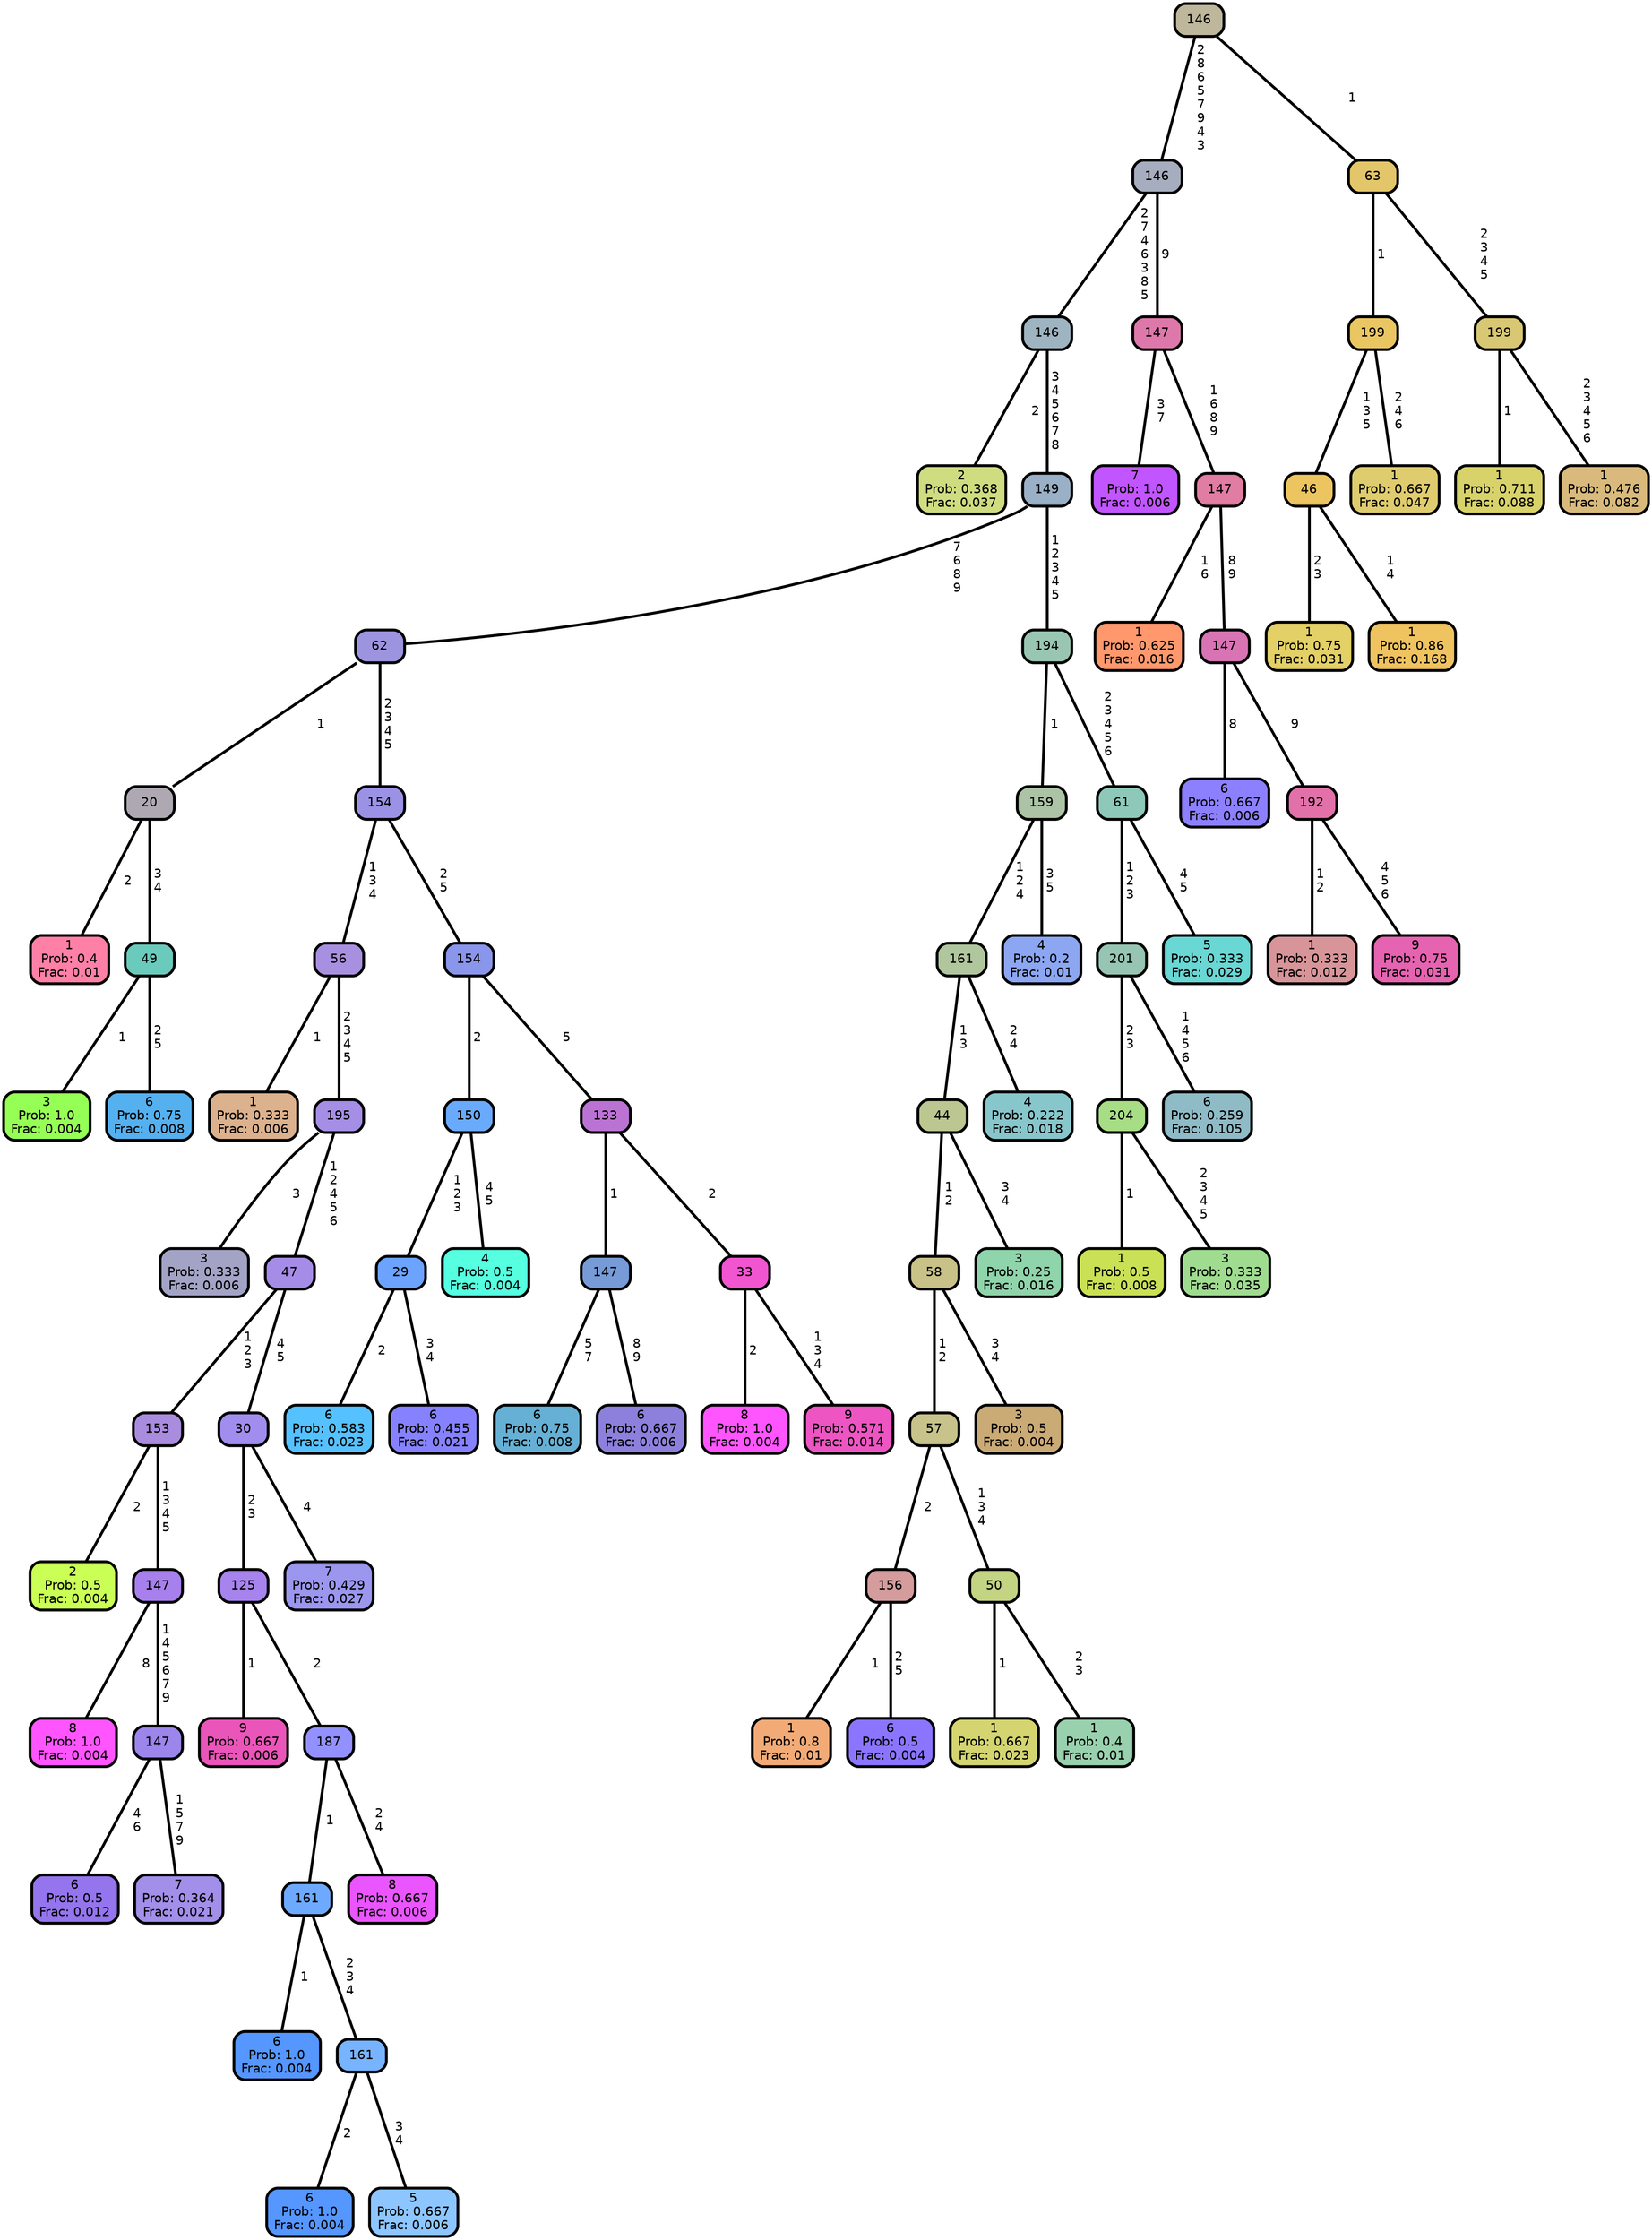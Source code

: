 graph Tree {
node [shape=box, style="filled, rounded",color="black",penwidth="3",fontcolor="black",                 fontname=helvetica] ;
graph [ranksep="0 equally", splines=straight,                 bgcolor=transparent, dpi=200] ;
edge [fontname=helvetica, color=black] ;
0 [label="2
Prob: 0.368
Frac: 0.037", fillcolor="#cfdc80"] ;
1 [label="146", fillcolor="#9eb4c1"] ;
2 [label="1
Prob: 0.4
Frac: 0.01", fillcolor="#ff80a6"] ;
3 [label="20", fillcolor="#aea8b2"] ;
4 [label="3
Prob: 1.0
Frac: 0.004", fillcolor="#96ff55"] ;
5 [label="49", fillcolor="#6acabc"] ;
6 [label="6
Prob: 0.75
Frac: 0.008", fillcolor="#55b0ef"] ;
7 [label="62", fillcolor="#9d94e0"] ;
8 [label="1
Prob: 0.333
Frac: 0.006", fillcolor="#dcb18d"] ;
9 [label="56", fillcolor="#a890e0"] ;
10 [label="3
Prob: 0.333
Frac: 0.006", fillcolor="#a3a3c6"] ;
11 [label="195", fillcolor="#a58ee5"] ;
12 [label="2
Prob: 0.5
Frac: 0.004", fillcolor="#caff55"] ;
13 [label="153", fillcolor="#aa8cde"] ;
14 [label="8
Prob: 1.0
Frac: 0.004", fillcolor="#ff55ff"] ;
15 [label="147", fillcolor="#a780ed"] ;
16 [label="6
Prob: 0.5
Frac: 0.012", fillcolor="#9575ed"] ;
17 [label="147", fillcolor="#9c86eb"] ;
18 [label="7
Prob: 0.364
Frac: 0.021", fillcolor="#a18fe9"] ;
19 [label="47", fillcolor="#a58de7"] ;
20 [label="9
Prob: 0.667
Frac: 0.006", fillcolor="#ea55b9"] ;
21 [label="125", fillcolor="#a783ee"] ;
22 [label="6
Prob: 1.0
Frac: 0.004", fillcolor="#5596ff"] ;
23 [label="161", fillcolor="#6daaff"] ;
24 [label="6
Prob: 1.0
Frac: 0.004", fillcolor="#5596ff"] ;
25 [label="161", fillcolor="#77b3ff"] ;
26 [label="5
Prob: 0.667
Frac: 0.006", fillcolor="#8dc6ff"] ;
27 [label="187", fillcolor="#9291ff"] ;
28 [label="8
Prob: 0.667
Frac: 0.006", fillcolor="#ea55ff"] ;
29 [label="30", fillcolor="#a18dee"] ;
30 [label="7
Prob: 0.429
Frac: 0.027", fillcolor="#9b96ee"] ;
31 [label="154", fillcolor="#9b92e5"] ;
32 [label="6
Prob: 0.583
Frac: 0.023", fillcolor="#55c1ff"] ;
33 [label="29", fillcolor="#6ca3ff"] ;
34 [label="6
Prob: 0.455
Frac: 0.021", fillcolor="#8682ff"] ;
35 [label="150", fillcolor="#6aaafc"] ;
36 [label="4
Prob: 0.5
Frac: 0.004", fillcolor="#55ffe0"] ;
37 [label="154", fillcolor="#8a95ec"] ;
38 [label="6
Prob: 0.75
Frac: 0.008", fillcolor="#65b0d4"] ;
39 [label="147", fillcolor="#769bd7"] ;
40 [label="6
Prob: 0.667
Frac: 0.006", fillcolor="#8d80dc"] ;
41 [label="133", fillcolor="#bb73d3"] ;
42 [label="8
Prob: 1.0
Frac: 0.004", fillcolor="#ff55ff"] ;
43 [label="33", fillcolor="#f155d0"] ;
44 [label="9
Prob: 0.571
Frac: 0.014", fillcolor="#ed55c3"] ;
45 [label="149", fillcolor="#9ab0c6"] ;
46 [label="1
Prob: 0.8
Frac: 0.01", fillcolor="#f2ab77"] ;
47 [label="156", fillcolor="#d59c9d"] ;
48 [label="6
Prob: 0.5
Frac: 0.004", fillcolor="#8b75ff"] ;
49 [label="57", fillcolor="#c8c38a"] ;
50 [label="1
Prob: 0.667
Frac: 0.023", fillcolor="#d4d570"] ;
51 [label="50", fillcolor="#c3d482"] ;
52 [label="1
Prob: 0.4
Frac: 0.01", fillcolor="#99d1ae"] ;
53 [label="58", fillcolor="#c8c188"] ;
54 [label="3
Prob: 0.5
Frac: 0.004", fillcolor="#caaa75"] ;
55 [label="44", fillcolor="#bbc690"] ;
56 [label="3
Prob: 0.25
Frac: 0.016", fillcolor="#8fd4aa"] ;
57 [label="161", fillcolor="#b0c69d"] ;
58 [label="4
Prob: 0.222
Frac: 0.018", fillcolor="#87c6cb"] ;
59 [label="159", fillcolor="#acc3a5"] ;
60 [label="4
Prob: 0.2
Frac: 0.01", fillcolor="#8ca6f2"] ;
61 [label="194", fillcolor="#99c6b2"] ;
62 [label="1
Prob: 0.5
Frac: 0.008", fillcolor="#cae055"] ;
63 [label="204", fillcolor="#a7dd85"] ;
64 [label="3
Prob: 0.333
Frac: 0.035", fillcolor="#9fdc90"] ;
65 [label="201", fillcolor="#96c5b4"] ;
66 [label="6
Prob: 0.259
Frac: 0.105", fillcolor="#8fbbc7"] ;
67 [label="61", fillcolor="#8ec8b9"] ;
68 [label="5
Prob: 0.333
Frac: 0.029", fillcolor="#69d7d4"] ;
69 [label="146", fillcolor="#a6adbe"] ;
70 [label="7
Prob: 1.0
Frac: 0.006", fillcolor="#c155ff"] ;
71 [label="147", fillcolor="#de78aa"] ;
72 [label="1
Prob: 0.625
Frac: 0.016", fillcolor="#ff986d"] ;
73 [label="147", fillcolor="#e17ca2"] ;
74 [label="6
Prob: 0.667
Frac: 0.006", fillcolor="#8d80ff"] ;
75 [label="147", fillcolor="#d873b4"] ;
76 [label="1
Prob: 0.333
Frac: 0.012", fillcolor="#d89599"] ;
77 [label="192", fillcolor="#e271a9"] ;
78 [label="9
Prob: 0.75
Frac: 0.031", fillcolor="#e563b0"] ;
79 [label="146", fillcolor="#bfb79b"] ;
80 [label="1
Prob: 0.75
Frac: 0.031", fillcolor="#e3d066"] ;
81 [label="46", fillcolor="#edc560"] ;
82 [label="1
Prob: 0.86
Frac: 0.168", fillcolor="#efc35f"] ;
83 [label="199", fillcolor="#eac663"] ;
84 [label="1
Prob: 0.667
Frac: 0.047", fillcolor="#decc6e"] ;
85 [label="63", fillcolor="#e3c669"] ;
86 [label="1
Prob: 0.711
Frac: 0.088", fillcolor="#d8d26a"] ;
87 [label="199", fillcolor="#d8c773"] ;
88 [label="1
Prob: 0.476
Frac: 0.082", fillcolor="#d9ba7c"] ;
1 -- 0 [label=" 2",penwidth=3] ;
1 -- 45 [label=" 3\n 4\n 5\n 6\n 7\n 8",penwidth=3] ;
3 -- 2 [label=" 2",penwidth=3] ;
3 -- 5 [label=" 3\n 4",penwidth=3] ;
5 -- 4 [label=" 1",penwidth=3] ;
5 -- 6 [label=" 2\n 5",penwidth=3] ;
7 -- 3 [label=" 1",penwidth=3] ;
7 -- 31 [label=" 2\n 3\n 4\n 5",penwidth=3] ;
9 -- 8 [label=" 1",penwidth=3] ;
9 -- 11 [label=" 2\n 3\n 4\n 5",penwidth=3] ;
11 -- 10 [label=" 3",penwidth=3] ;
11 -- 19 [label=" 1\n 2\n 4\n 5\n 6",penwidth=3] ;
13 -- 12 [label=" 2",penwidth=3] ;
13 -- 15 [label=" 1\n 3\n 4\n 5",penwidth=3] ;
15 -- 14 [label=" 8",penwidth=3] ;
15 -- 17 [label=" 1\n 4\n 5\n 6\n 7\n 9",penwidth=3] ;
17 -- 16 [label=" 4\n 6",penwidth=3] ;
17 -- 18 [label=" 1\n 5\n 7\n 9",penwidth=3] ;
19 -- 13 [label=" 1\n 2\n 3",penwidth=3] ;
19 -- 29 [label=" 4\n 5",penwidth=3] ;
21 -- 20 [label=" 1",penwidth=3] ;
21 -- 27 [label=" 2",penwidth=3] ;
23 -- 22 [label=" 1",penwidth=3] ;
23 -- 25 [label=" 2\n 3\n 4",penwidth=3] ;
25 -- 24 [label=" 2",penwidth=3] ;
25 -- 26 [label=" 3\n 4",penwidth=3] ;
27 -- 23 [label=" 1",penwidth=3] ;
27 -- 28 [label=" 2\n 4",penwidth=3] ;
29 -- 21 [label=" 2\n 3",penwidth=3] ;
29 -- 30 [label=" 4",penwidth=3] ;
31 -- 9 [label=" 1\n 3\n 4",penwidth=3] ;
31 -- 37 [label=" 2\n 5",penwidth=3] ;
33 -- 32 [label=" 2",penwidth=3] ;
33 -- 34 [label=" 3\n 4",penwidth=3] ;
35 -- 33 [label=" 1\n 2\n 3",penwidth=3] ;
35 -- 36 [label=" 4\n 5",penwidth=3] ;
37 -- 35 [label=" 2",penwidth=3] ;
37 -- 41 [label=" 5",penwidth=3] ;
39 -- 38 [label=" 5\n 7",penwidth=3] ;
39 -- 40 [label=" 8\n 9",penwidth=3] ;
41 -- 39 [label=" 1",penwidth=3] ;
41 -- 43 [label=" 2",penwidth=3] ;
43 -- 42 [label=" 2",penwidth=3] ;
43 -- 44 [label=" 1\n 3\n 4",penwidth=3] ;
45 -- 7 [label=" 7\n 6\n 8\n 9",penwidth=3] ;
45 -- 61 [label=" 1\n 2\n 3\n 4\n 5",penwidth=3] ;
47 -- 46 [label=" 1",penwidth=3] ;
47 -- 48 [label=" 2\n 5",penwidth=3] ;
49 -- 47 [label=" 2",penwidth=3] ;
49 -- 51 [label=" 1\n 3\n 4",penwidth=3] ;
51 -- 50 [label=" 1",penwidth=3] ;
51 -- 52 [label=" 2\n 3",penwidth=3] ;
53 -- 49 [label=" 1\n 2",penwidth=3] ;
53 -- 54 [label=" 3\n 4",penwidth=3] ;
55 -- 53 [label=" 1\n 2",penwidth=3] ;
55 -- 56 [label=" 3\n 4",penwidth=3] ;
57 -- 55 [label=" 1\n 3",penwidth=3] ;
57 -- 58 [label=" 2\n 4",penwidth=3] ;
59 -- 57 [label=" 1\n 2\n 4",penwidth=3] ;
59 -- 60 [label=" 3\n 5",penwidth=3] ;
61 -- 59 [label=" 1",penwidth=3] ;
61 -- 67 [label=" 2\n 3\n 4\n 5\n 6",penwidth=3] ;
63 -- 62 [label=" 1",penwidth=3] ;
63 -- 64 [label=" 2\n 3\n 4\n 5",penwidth=3] ;
65 -- 63 [label=" 2\n 3",penwidth=3] ;
65 -- 66 [label=" 1\n 4\n 5\n 6",penwidth=3] ;
67 -- 65 [label=" 1\n 2\n 3",penwidth=3] ;
67 -- 68 [label=" 4\n 5",penwidth=3] ;
69 -- 1 [label=" 2\n 7\n 4\n 6\n 3\n 8\n 5",penwidth=3] ;
69 -- 71 [label=" 9",penwidth=3] ;
71 -- 70 [label=" 3\n 7",penwidth=3] ;
71 -- 73 [label=" 1\n 6\n 8\n 9",penwidth=3] ;
73 -- 72 [label=" 1\n 6",penwidth=3] ;
73 -- 75 [label=" 8\n 9",penwidth=3] ;
75 -- 74 [label=" 8",penwidth=3] ;
75 -- 77 [label=" 9",penwidth=3] ;
77 -- 76 [label=" 1\n 2",penwidth=3] ;
77 -- 78 [label=" 4\n 5\n 6",penwidth=3] ;
79 -- 69 [label=" 2\n 8\n 6\n 5\n 7\n 9\n 4\n 3",penwidth=3] ;
79 -- 85 [label=" 1",penwidth=3] ;
81 -- 80 [label=" 2\n 3",penwidth=3] ;
81 -- 82 [label=" 1\n 4",penwidth=3] ;
83 -- 81 [label=" 1\n 3\n 5",penwidth=3] ;
83 -- 84 [label=" 2\n 4\n 6",penwidth=3] ;
85 -- 83 [label=" 1",penwidth=3] ;
85 -- 87 [label=" 2\n 3\n 4\n 5",penwidth=3] ;
87 -- 86 [label=" 1",penwidth=3] ;
87 -- 88 [label=" 2\n 3\n 4\n 5\n 6",penwidth=3] ;
{rank = same;}}
